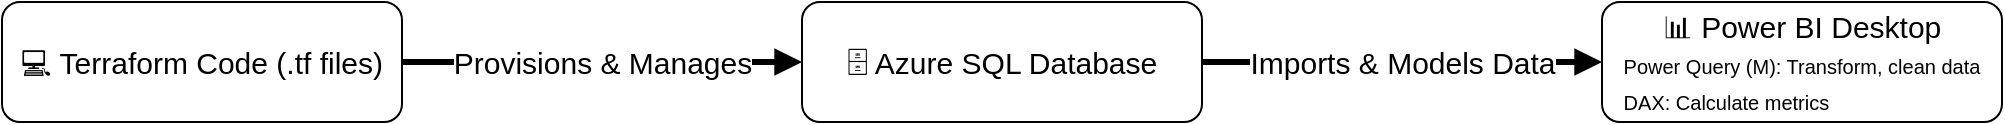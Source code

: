<mxfile version="28.0.7">
  <diagram name="Azure-PowerBI-Workflow" id="lr_hY93FmBLdxKuS9Ip2">
    <mxGraphModel dx="137" dy="692" grid="1" gridSize="10" guides="1" tooltips="1" connect="1" arrows="1" fold="1" page="1" pageScale="1" pageWidth="850" pageHeight="1100" math="0" shadow="0">
      <root>
        <mxCell id="0" />
        <mxCell id="1" parent="0" />
        <mxCell id="kXrXaMHdfC5q1Md2UKXQ-11" value="💻 Terraform Code (.tf files)" style="rounded=1;whiteSpace=wrap;html=1;strokeColor=#000000;fillColor=#ffffff;fontSize=15;" vertex="1" parent="1">
          <mxGeometry x="860" y="310" width="200" height="60" as="geometry" />
        </mxCell>
        <mxCell id="kXrXaMHdfC5q1Md2UKXQ-12" value="🗄 Azure SQL Database" style="rounded=1;whiteSpace=wrap;html=1;strokeColor=#000000;fillColor=#ffffff;fontSize=15;" vertex="1" parent="1">
          <mxGeometry x="1260" y="310" width="200" height="60" as="geometry" />
        </mxCell>
        <mxCell id="kXrXaMHdfC5q1Md2UKXQ-13" value="&lt;div&gt;📊 Power BI Desktop&lt;/div&gt;&lt;div align=&quot;left&quot;&gt;&lt;font style=&quot;font-size: 10px;&quot;&gt;Power Query (M): Transform, clean data&lt;br&gt;DAX: Calculate metrics&lt;/font&gt;&lt;/div&gt;" style="rounded=1;whiteSpace=wrap;html=1;strokeColor=#000000;fillColor=#ffffff;fontSize=15;spacing=5;" vertex="1" parent="1">
          <mxGeometry x="1660" y="310" width="200" height="60" as="geometry" />
        </mxCell>
        <mxCell id="kXrXaMHdfC5q1Md2UKXQ-14" value="Provisions &amp;amp; Manages" style="edgeStyle=orthogonalEdgeStyle;rounded=0;orthogonalLoop=1;jettySize=auto;html=1;endArrow=block;fontSize=15;strokeWidth=3;" edge="1" parent="1" source="kXrXaMHdfC5q1Md2UKXQ-11" target="kXrXaMHdfC5q1Md2UKXQ-12">
          <mxGeometry relative="1" as="geometry" />
        </mxCell>
        <mxCell id="kXrXaMHdfC5q1Md2UKXQ-15" value="Imports &amp;amp; Models Data" style="edgeStyle=orthogonalEdgeStyle;rounded=0;orthogonalLoop=1;jettySize=auto;html=1;endArrow=block;fontSize=15;strokeWidth=3;" edge="1" parent="1" source="kXrXaMHdfC5q1Md2UKXQ-12" target="kXrXaMHdfC5q1Md2UKXQ-13">
          <mxGeometry relative="1" as="geometry" />
        </mxCell>
      </root>
    </mxGraphModel>
  </diagram>
</mxfile>
